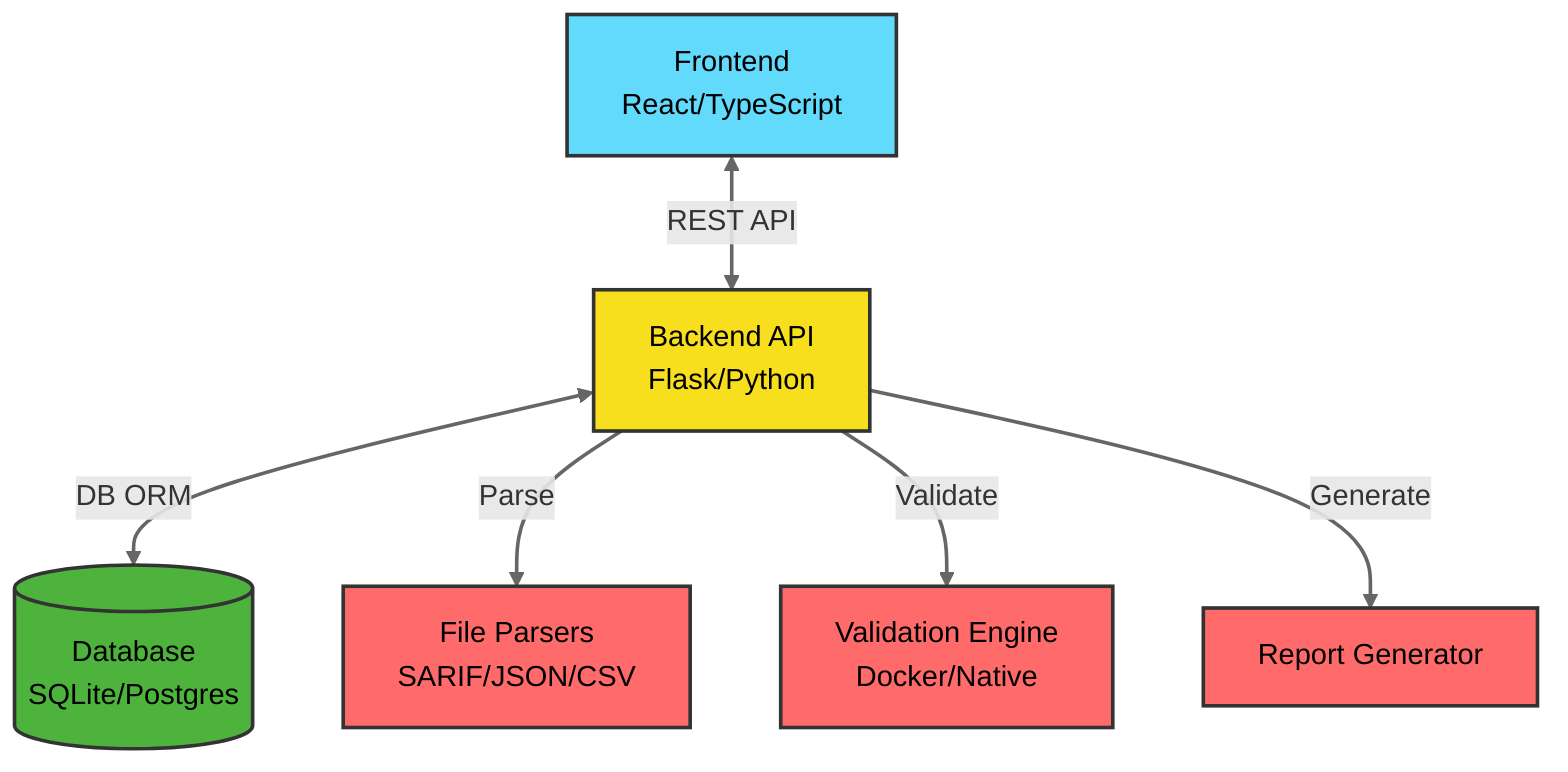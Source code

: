 graph TD
    %% Styling
    classDef frontend fill:#61dafb,stroke:#333,stroke-width:2px,color:#000
    classDef backend fill:#f7df1e,stroke:#333,stroke-width:2px,color:#000
    classDef database fill:#4db33d,stroke:#333,stroke-width:2px,color:#000
    classDef component fill:#ff6b6b,stroke:#333,stroke-width:2px,color:#000

    %% Nodes
    A[Frontend\nReact/TypeScript]:::frontend
    B[Backend API\nFlask/Python]:::backend
    C[(Database\nSQLite/Postgres)]:::database
    D[File Parsers\nSARIF/JSON/CSV]:::component
    E[Validation Engine\nDocker/Native]:::component
    F[Report Generator]:::component

    %% Connections
    A <-->|REST API| B
    B <-->|DB ORM| C
    B -->|Parse| D
    B -->|Validate| E
    B -->|Generate| F

    %% Layout
    linkStyle default stroke:#666,stroke-width:2px,fill:none